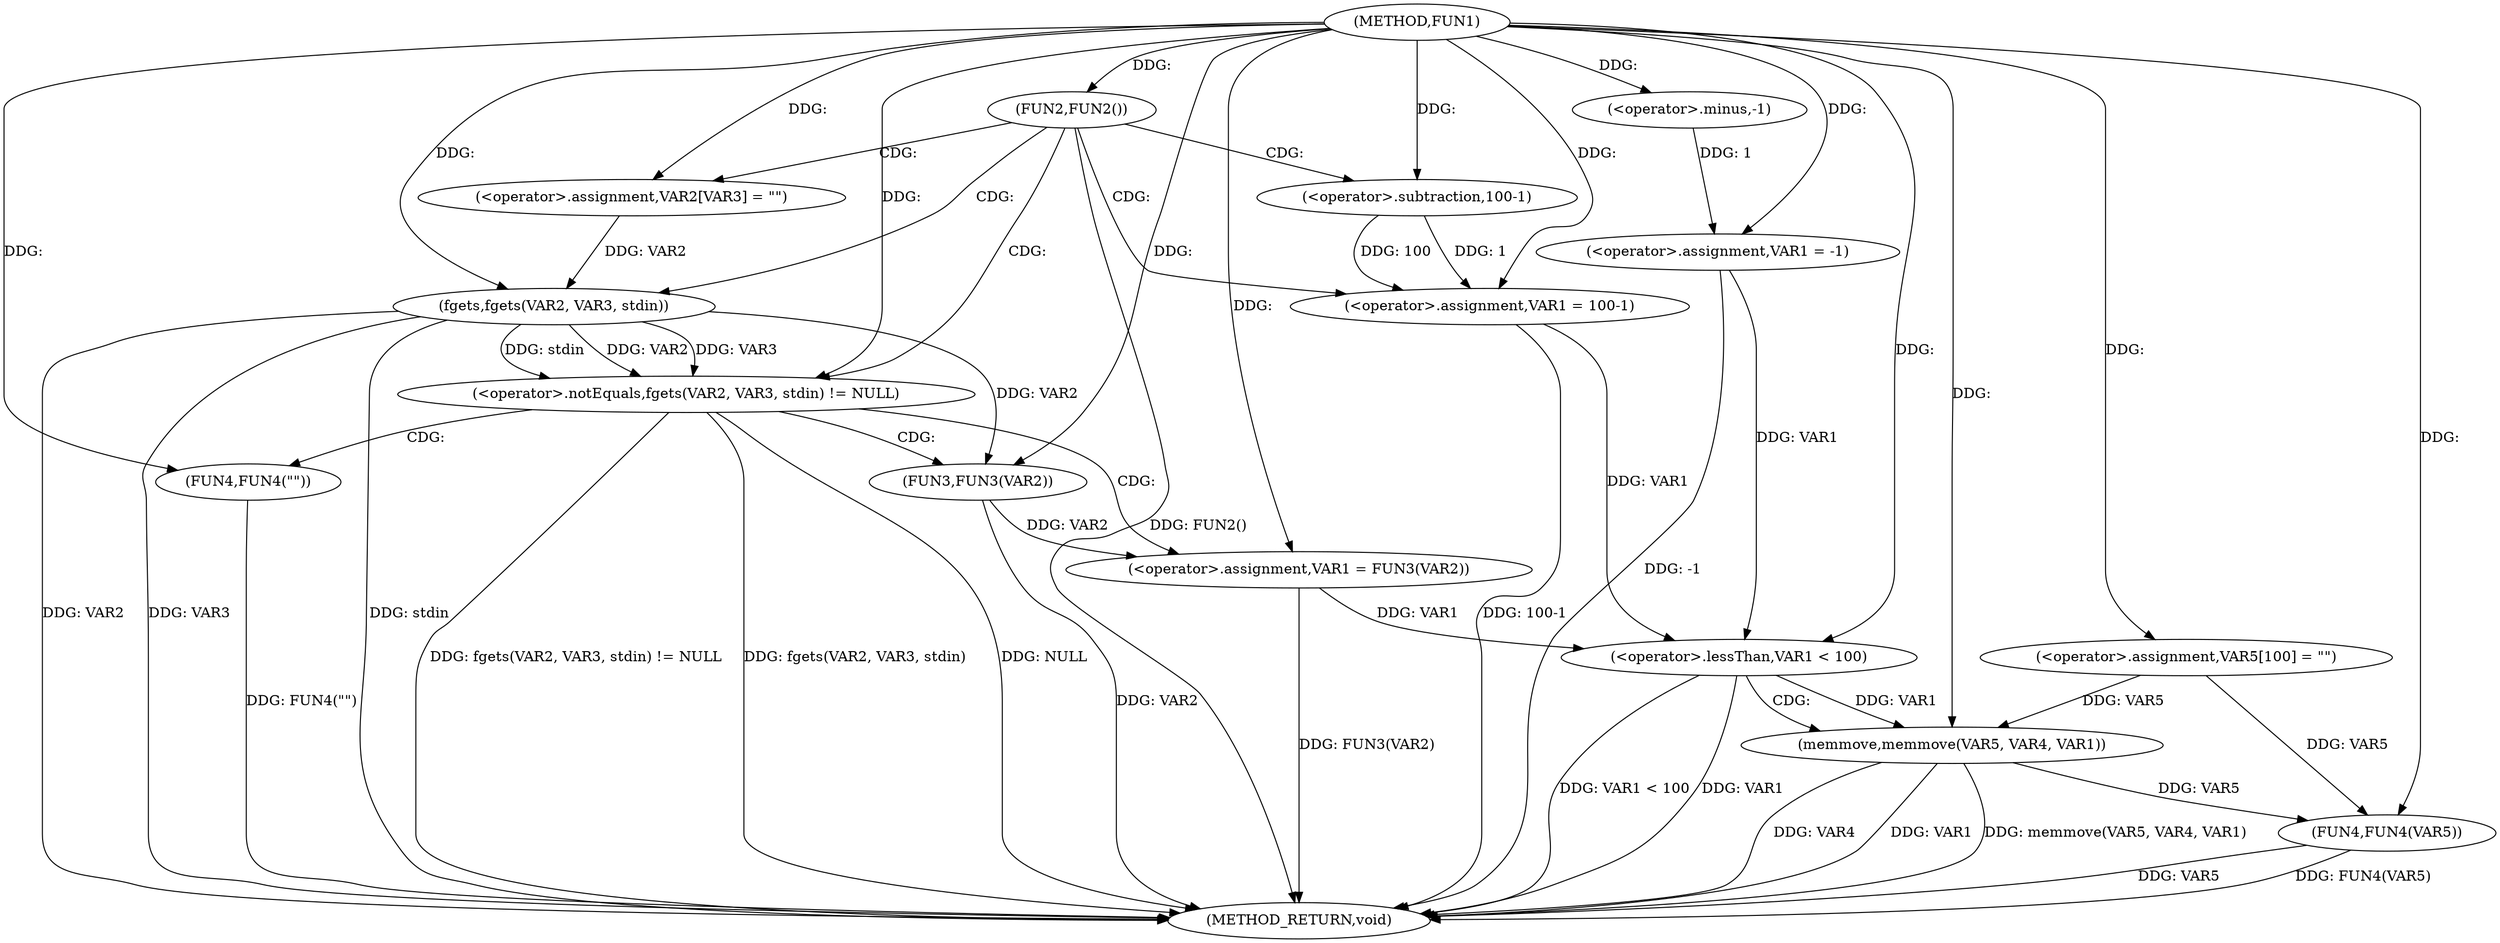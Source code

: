 digraph FUN1 {  
"1000100" [label = "(METHOD,FUN1)" ]
"1000155" [label = "(METHOD_RETURN,void)" ]
"1000103" [label = "(<operator>.assignment,VAR1 = -1)" ]
"1000105" [label = "(<operator>.minus,-1)" ]
"1000108" [label = "(FUN2,FUN2())" ]
"1000112" [label = "(<operator>.assignment,VAR2[VAR3] = \"\")" ]
"1000116" [label = "(<operator>.notEquals,fgets(VAR2, VAR3, stdin) != NULL)" ]
"1000117" [label = "(fgets,fgets(VAR2, VAR3, stdin))" ]
"1000123" [label = "(<operator>.assignment,VAR1 = FUN3(VAR2))" ]
"1000125" [label = "(FUN3,FUN3(VAR2))" ]
"1000129" [label = "(FUN4,FUN4(\"\"))" ]
"1000133" [label = "(<operator>.assignment,VAR1 = 100-1)" ]
"1000135" [label = "(<operator>.subtraction,100-1)" ]
"1000141" [label = "(<operator>.assignment,VAR5[100] = \"\")" ]
"1000145" [label = "(<operator>.lessThan,VAR1 < 100)" ]
"1000149" [label = "(memmove,memmove(VAR5, VAR4, VAR1))" ]
"1000153" [label = "(FUN4,FUN4(VAR5))" ]
  "1000116" -> "1000155"  [ label = "DDG: fgets(VAR2, VAR3, stdin)"] 
  "1000125" -> "1000155"  [ label = "DDG: VAR2"] 
  "1000123" -> "1000155"  [ label = "DDG: FUN3(VAR2)"] 
  "1000108" -> "1000155"  [ label = "DDG: FUN2()"] 
  "1000149" -> "1000155"  [ label = "DDG: VAR4"] 
  "1000103" -> "1000155"  [ label = "DDG: -1"] 
  "1000149" -> "1000155"  [ label = "DDG: VAR1"] 
  "1000116" -> "1000155"  [ label = "DDG: NULL"] 
  "1000149" -> "1000155"  [ label = "DDG: memmove(VAR5, VAR4, VAR1)"] 
  "1000153" -> "1000155"  [ label = "DDG: FUN4(VAR5)"] 
  "1000117" -> "1000155"  [ label = "DDG: VAR2"] 
  "1000153" -> "1000155"  [ label = "DDG: VAR5"] 
  "1000145" -> "1000155"  [ label = "DDG: VAR1 < 100"] 
  "1000117" -> "1000155"  [ label = "DDG: VAR3"] 
  "1000145" -> "1000155"  [ label = "DDG: VAR1"] 
  "1000116" -> "1000155"  [ label = "DDG: fgets(VAR2, VAR3, stdin) != NULL"] 
  "1000129" -> "1000155"  [ label = "DDG: FUN4(\"\")"] 
  "1000133" -> "1000155"  [ label = "DDG: 100-1"] 
  "1000117" -> "1000155"  [ label = "DDG: stdin"] 
  "1000105" -> "1000103"  [ label = "DDG: 1"] 
  "1000100" -> "1000103"  [ label = "DDG: "] 
  "1000100" -> "1000105"  [ label = "DDG: "] 
  "1000100" -> "1000108"  [ label = "DDG: "] 
  "1000100" -> "1000112"  [ label = "DDG: "] 
  "1000117" -> "1000116"  [ label = "DDG: VAR2"] 
  "1000117" -> "1000116"  [ label = "DDG: VAR3"] 
  "1000117" -> "1000116"  [ label = "DDG: stdin"] 
  "1000112" -> "1000117"  [ label = "DDG: VAR2"] 
  "1000100" -> "1000117"  [ label = "DDG: "] 
  "1000100" -> "1000116"  [ label = "DDG: "] 
  "1000125" -> "1000123"  [ label = "DDG: VAR2"] 
  "1000100" -> "1000123"  [ label = "DDG: "] 
  "1000117" -> "1000125"  [ label = "DDG: VAR2"] 
  "1000100" -> "1000125"  [ label = "DDG: "] 
  "1000100" -> "1000129"  [ label = "DDG: "] 
  "1000135" -> "1000133"  [ label = "DDG: 100"] 
  "1000135" -> "1000133"  [ label = "DDG: 1"] 
  "1000100" -> "1000133"  [ label = "DDG: "] 
  "1000100" -> "1000135"  [ label = "DDG: "] 
  "1000100" -> "1000141"  [ label = "DDG: "] 
  "1000103" -> "1000145"  [ label = "DDG: VAR1"] 
  "1000133" -> "1000145"  [ label = "DDG: VAR1"] 
  "1000123" -> "1000145"  [ label = "DDG: VAR1"] 
  "1000100" -> "1000145"  [ label = "DDG: "] 
  "1000141" -> "1000149"  [ label = "DDG: VAR5"] 
  "1000100" -> "1000149"  [ label = "DDG: "] 
  "1000145" -> "1000149"  [ label = "DDG: VAR1"] 
  "1000141" -> "1000153"  [ label = "DDG: VAR5"] 
  "1000149" -> "1000153"  [ label = "DDG: VAR5"] 
  "1000100" -> "1000153"  [ label = "DDG: "] 
  "1000108" -> "1000112"  [ label = "CDG: "] 
  "1000108" -> "1000116"  [ label = "CDG: "] 
  "1000108" -> "1000117"  [ label = "CDG: "] 
  "1000108" -> "1000135"  [ label = "CDG: "] 
  "1000108" -> "1000133"  [ label = "CDG: "] 
  "1000116" -> "1000125"  [ label = "CDG: "] 
  "1000116" -> "1000129"  [ label = "CDG: "] 
  "1000116" -> "1000123"  [ label = "CDG: "] 
  "1000145" -> "1000149"  [ label = "CDG: "] 
}
